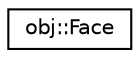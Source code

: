 digraph "Graphical Class Hierarchy"
{
  edge [fontname="Helvetica",fontsize="10",labelfontname="Helvetica",labelfontsize="10"];
  node [fontname="Helvetica",fontsize="10",shape=record];
  rankdir="LR";
  Node1 [label="obj::Face",height=0.2,width=0.4,color="black", fillcolor="white", style="filled",URL="$structobj_1_1_face.html"];
}
